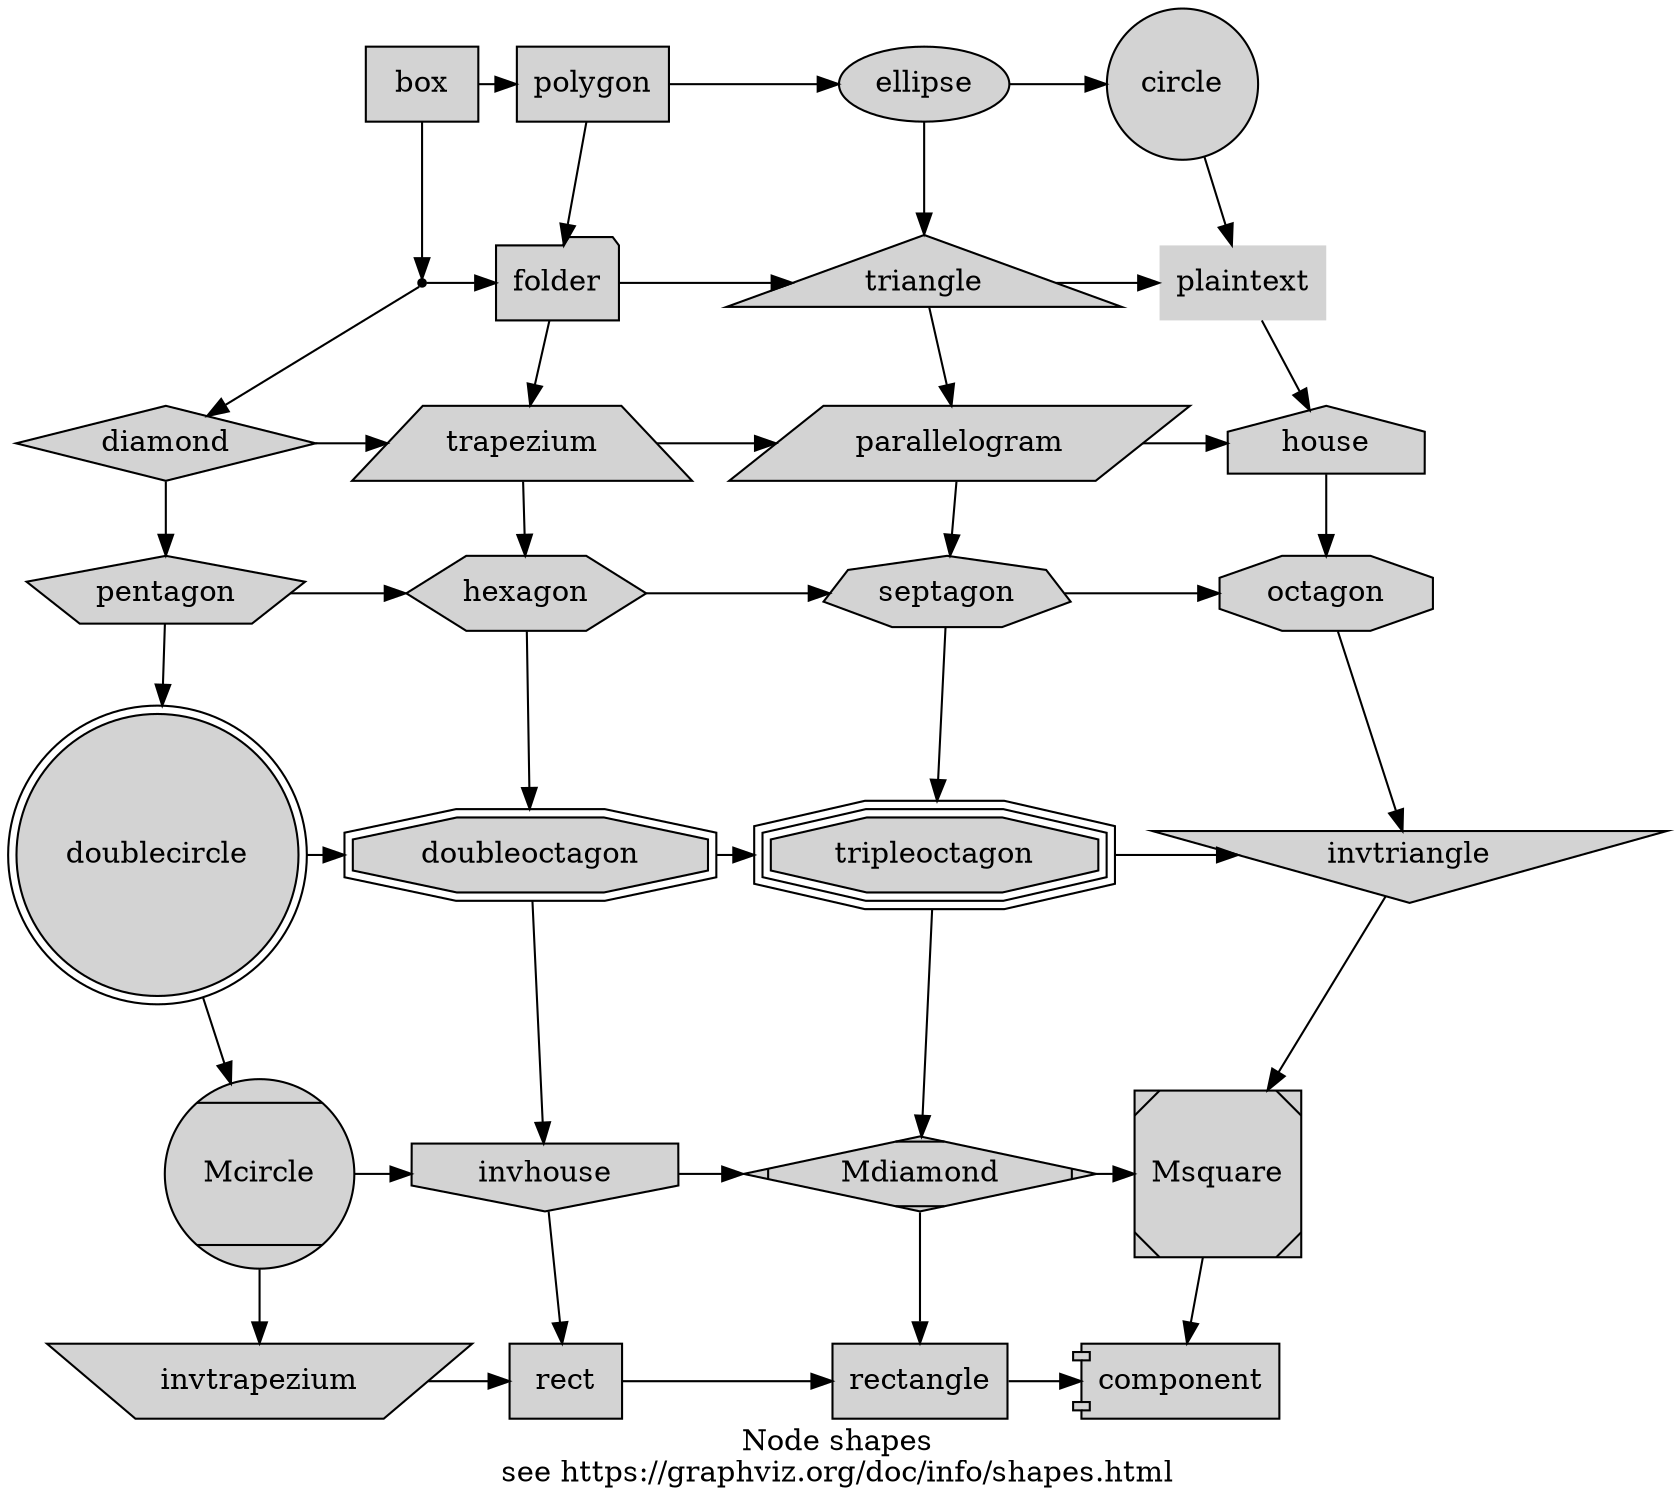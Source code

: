 digraph test {

 graph [label="Node shapes\nsee https://graphviz.org/doc/info/shapes.html"];
 node [style=filled];

 { graph [rank=same];
	box [shape=box];
	polygon [shape=polygon];
	ellipse [shape=ellipse];
	circle [shape=circle];
	box -> polygon -> ellipse -> circle;
	};
 { graph [rank=same];
	point [shape=point];
	folder [shape=folder];
	triangle [shape=triangle];
	plaintext [shape=plaintext];
	point -> folder -> triangle -> plaintext;
	};
  { graph [rank=same];
	diamond [shape=diamond];
	trapezium [shape=trapezium];
	parallelogram [shape=parallelogram];
	house [shape=house];
	diamond -> trapezium -> parallelogram -> house;
	};
  { graph [rank=same];
	pentagon [shape=pentagon];
	hexagon [shape=hexagon];
	septagon [shape=septagon];
	octagon [shape=octagon];
	pentagon -> hexagon -> septagon -> octagon;
	};
  { graph [rank=same];
	doublecircle [shape=doublecircle];
	doubleoctagon [shape=doubleoctagon];
	tripleoctagon [shape=tripleoctagon];
	invtriangle [shape=invtriangle];
	doublecircle -> doubleoctagon -> tripleoctagon -> invtriangle;
	};
  { graph [rank=same];
	Mcircle [shape=Mcircle];
	invhouse [shape=invhouse];
	Mdiamond [shape=Mdiamond];
	Msquare [shape=Msquare];
	Mcircle -> invhouse -> Mdiamond -> Msquare;
	};
  { graph [rank=same];
	invtrapezium [shape=invtrapezium];
	rect [shape=rect];
	rectangle [shape=rectangle];
	component [shape=component];
	invtrapezium -> rect -> rectangle -> component;
	};
  /* vertical edges to line things up */
  box -> point -> diamond -> pentagon -> doublecircle -> Mcircle -> invtrapezium;
  ellipse -> triangle -> parallelogram -> septagon -> tripleoctagon -> Mdiamond -> rectangle;
  circle -> plaintext -> house -> octagon -> invtriangle -> Msquare -> component;
  polygon -> folder -> trapezium -> hexagon -> doubleoctagon -> invhouse -> rect;
}
